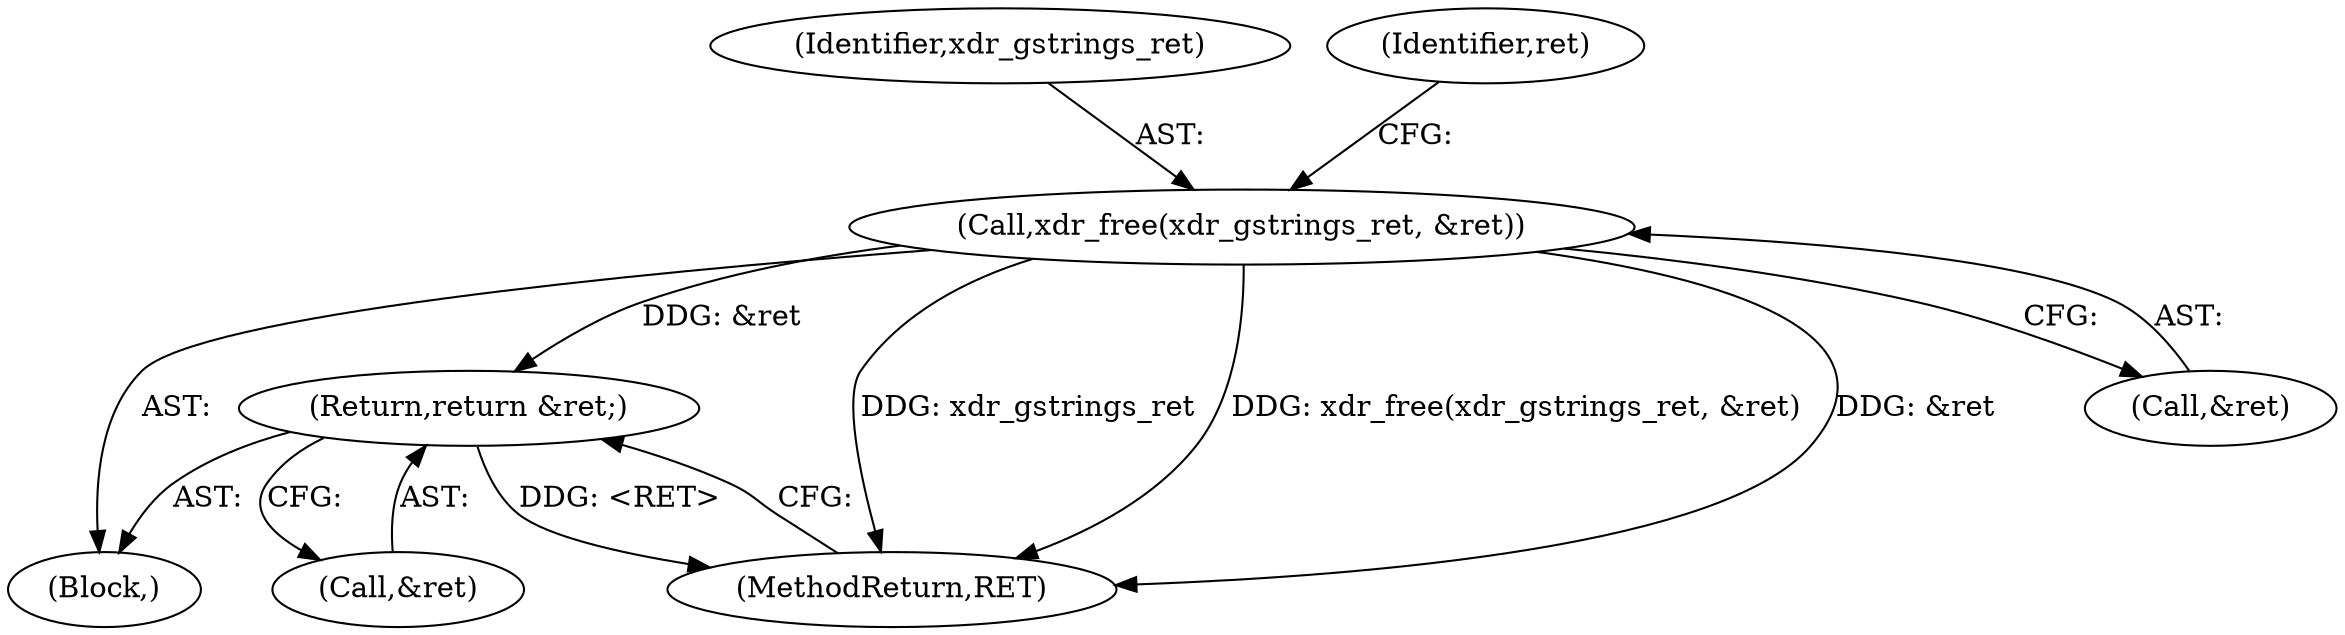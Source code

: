 digraph "0_krb5_83ed75feba32e46f736fcce0d96a0445f29b96c2_13@API" {
"1000120" [label="(Call,xdr_free(xdr_gstrings_ret, &ret))"];
"1000295" [label="(Return,return &ret;)"];
"1000122" [label="(Call,&ret)"];
"1000121" [label="(Identifier,xdr_gstrings_ret)"];
"1000103" [label="(Block,)"];
"1000120" [label="(Call,xdr_free(xdr_gstrings_ret, &ret))"];
"1000295" [label="(Return,return &ret;)"];
"1000296" [label="(Call,&ret)"];
"1000298" [label="(MethodReturn,RET)"];
"1000127" [label="(Identifier,ret)"];
"1000120" -> "1000103"  [label="AST: "];
"1000120" -> "1000122"  [label="CFG: "];
"1000121" -> "1000120"  [label="AST: "];
"1000122" -> "1000120"  [label="AST: "];
"1000127" -> "1000120"  [label="CFG: "];
"1000120" -> "1000298"  [label="DDG: xdr_gstrings_ret"];
"1000120" -> "1000298"  [label="DDG: xdr_free(xdr_gstrings_ret, &ret)"];
"1000120" -> "1000298"  [label="DDG: &ret"];
"1000120" -> "1000295"  [label="DDG: &ret"];
"1000295" -> "1000103"  [label="AST: "];
"1000295" -> "1000296"  [label="CFG: "];
"1000296" -> "1000295"  [label="AST: "];
"1000298" -> "1000295"  [label="CFG: "];
"1000295" -> "1000298"  [label="DDG: <RET>"];
}
